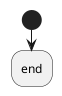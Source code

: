 {
  "sha1": "68a4zh8vy8v794nl36wn1xi7cvngfd5",
  "insertion": {
    "when": "2024-05-30T20:48:20.902Z",
    "url": "http://wiki.plantuml.net/site/preprocessing-json",
    "user": "plantuml@gmail.com"
  }
}
@startuml
!$foo = { }
start
!foreach $emp in $foo.employees
:The salary of $emp.name is $emp.salary;
!endfor
:end;
@enduml
